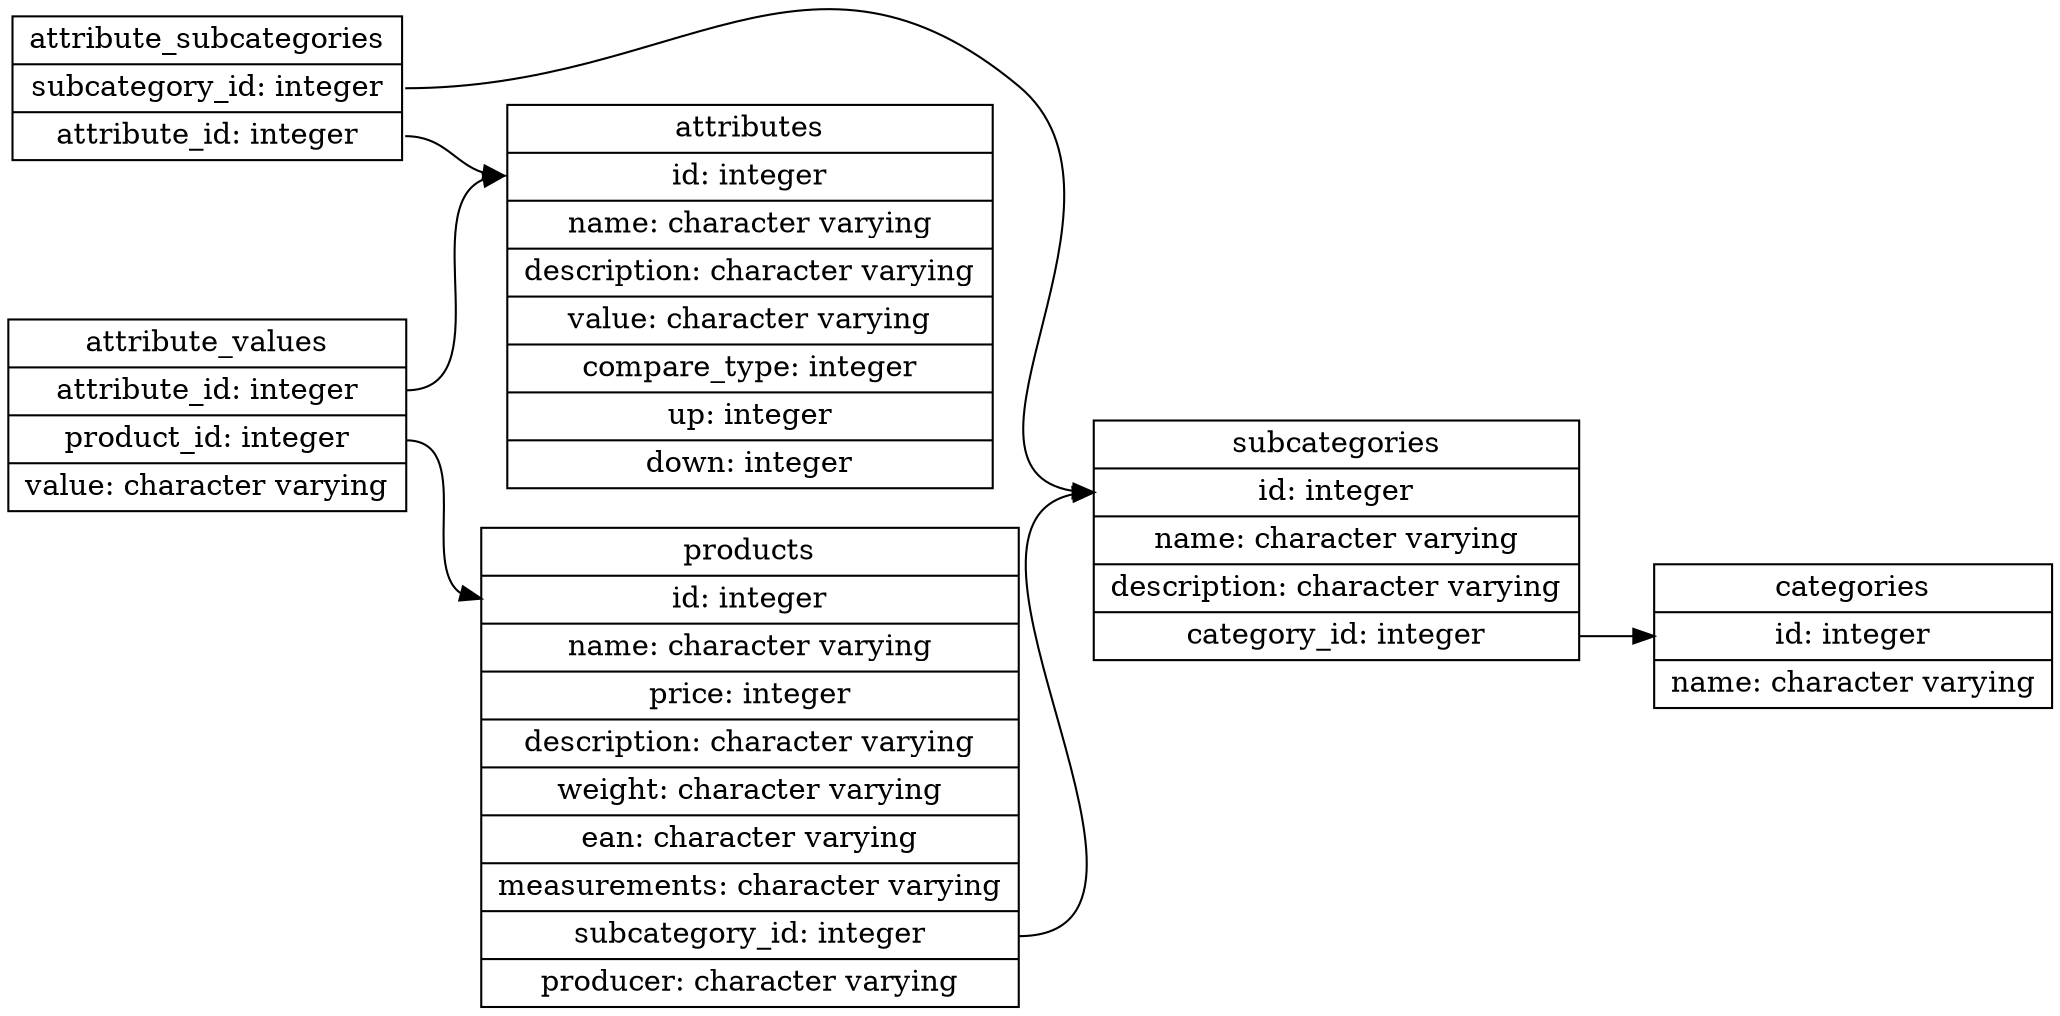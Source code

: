 digraph models_diagram {
  graph[rankdir=LR, overlap=false, splines=true]

  attribute_subcategories [shape=record, label="attribute_subcategories|<subcategory_id>subcategory_id: integer|<attribute_id>attribute_id: integer"]
  attribute_values [shape=record, label="attribute_values|<attribute_id> attribute_id: integer|<product_id> product_id: integer|<value> value: character varying"]
  attributes [shape=record, label="attributes|<id> id: integer|name: character varying|description: character varying|value: character varying|compare_type: integer|up: integer|down: integer"]
  categories [shape=record, label="categories|<id> id: integer|name: character varying"]
  products [shape=record, label="products|<id> id: integer|name: character varying|price: integer|description: character varying|weight: character varying|ean: character varying|measurements: character varying|<subcategory_id>subcategory_id: integer|producer: character varying"]
  subcategories [shape=record, label="subcategories|<id> id: integer|name: character varying|description: character varying|<category_id>category_id: integer"]

  attribute_subcategories:attribute_id -> attributes:id;
  attribute_subcategories:subcategory_id -> subcategories:id;
  attribute_values:attribute_id -> attributes:id;
  attribute_values:product_id -> products:id;
  products:subcategory_id -> subcategories:id;
  subcategories:category_id -> categories:id;
}